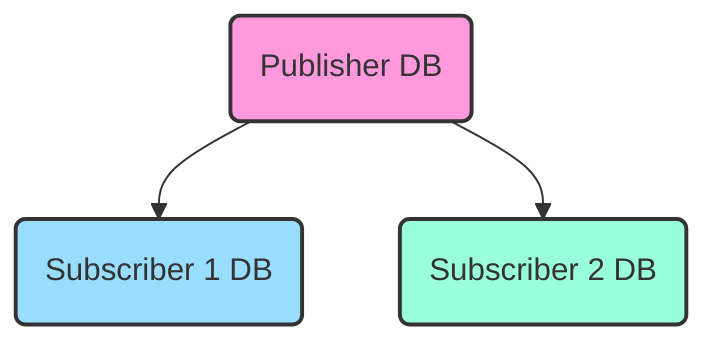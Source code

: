 graph TD

    pubDB(Publisher DB)
    sub1DB(Subscriber 1 DB)
    sub2DB(Subscriber 2 DB)

    pubDB --> sub1DB
    pubDB --> sub2DB

    style pubDB fill:#f9d,stroke:#333,stroke-width:2px
    style sub1DB fill:#9df,stroke:#333,stroke-width:2px
    style sub2DB fill:#9fd,stroke:#333,stroke-width:2px